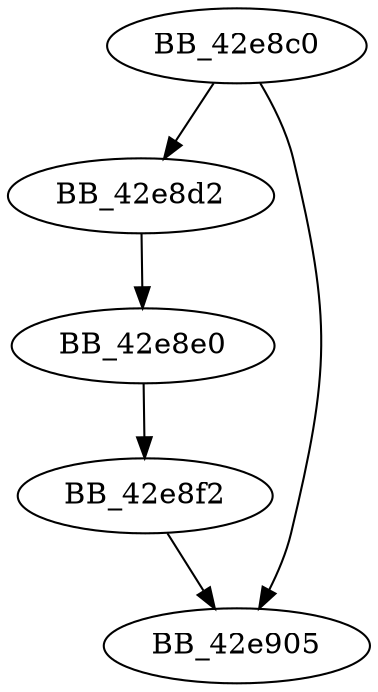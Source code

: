 DiGraph __unwind_handler4{
BB_42e8c0->BB_42e8d2
BB_42e8c0->BB_42e905
BB_42e8d2->BB_42e8e0
BB_42e8e0->BB_42e8f2
BB_42e8f2->BB_42e905
}
